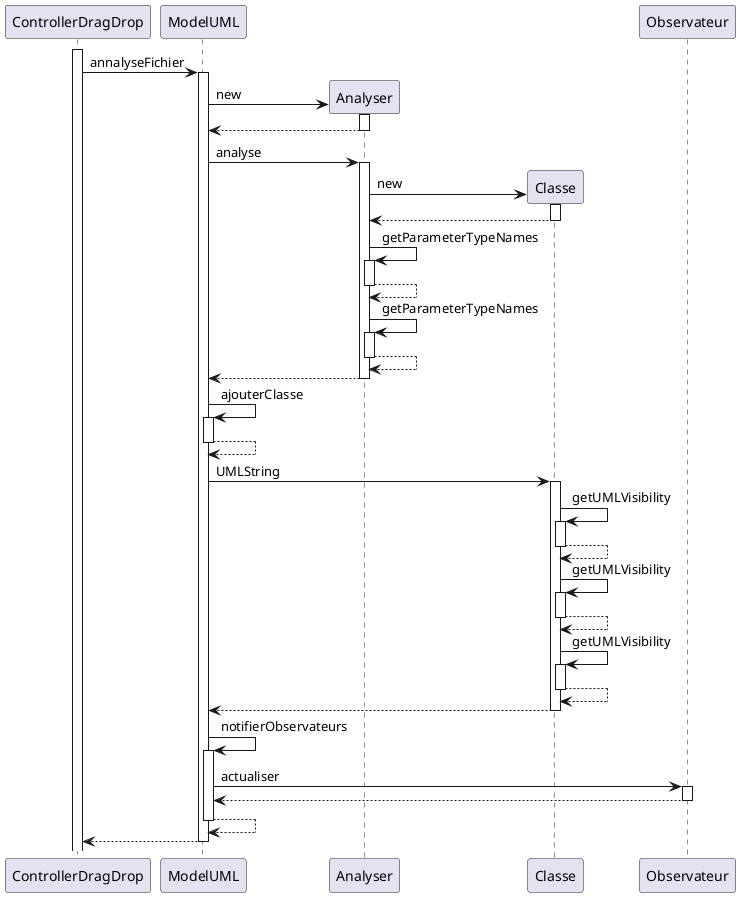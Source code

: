 @startuml

activate ControllerDragDrop
ControllerDragDrop -> ModelUML : annalyseFichier
activate ModelUML
create Analyser
ModelUML -> Analyser : new
activate Analyser
Analyser --> ModelUML
deactivate Analyser
ModelUML -> Analyser : analyse
activate Analyser
create Classe
Analyser -> Classe : new
activate Classe
Classe --> Analyser
deactivate Classe
Analyser -> Analyser : getParameterTypeNames
activate Analyser
Analyser --> Analyser
deactivate Analyser
Analyser -> Analyser : getParameterTypeNames
activate Analyser
Analyser --> Analyser
deactivate Analyser
Analyser --> ModelUML
deactivate Analyser
ModelUML -> ModelUML : ajouterClasse
activate ModelUML
ModelUML --> ModelUML
deactivate ModelUML
ModelUML -> Classe : UMLString
activate Classe
Classe -> Classe : getUMLVisibility
activate Classe
Classe --> Classe
deactivate Classe
Classe -> Classe : getUMLVisibility
activate Classe
Classe --> Classe
deactivate Classe
Classe -> Classe : getUMLVisibility
activate Classe
Classe --> Classe
deactivate Classe
Classe --> ModelUML
deactivate Classe
ModelUML -> ModelUML : notifierObservateurs
activate ModelUML
ModelUML -> Observateur : actualiser
activate Observateur
Observateur --> ModelUML
deactivate Observateur
ModelUML --> ModelUML
deactivate ModelUML
return
@enduml